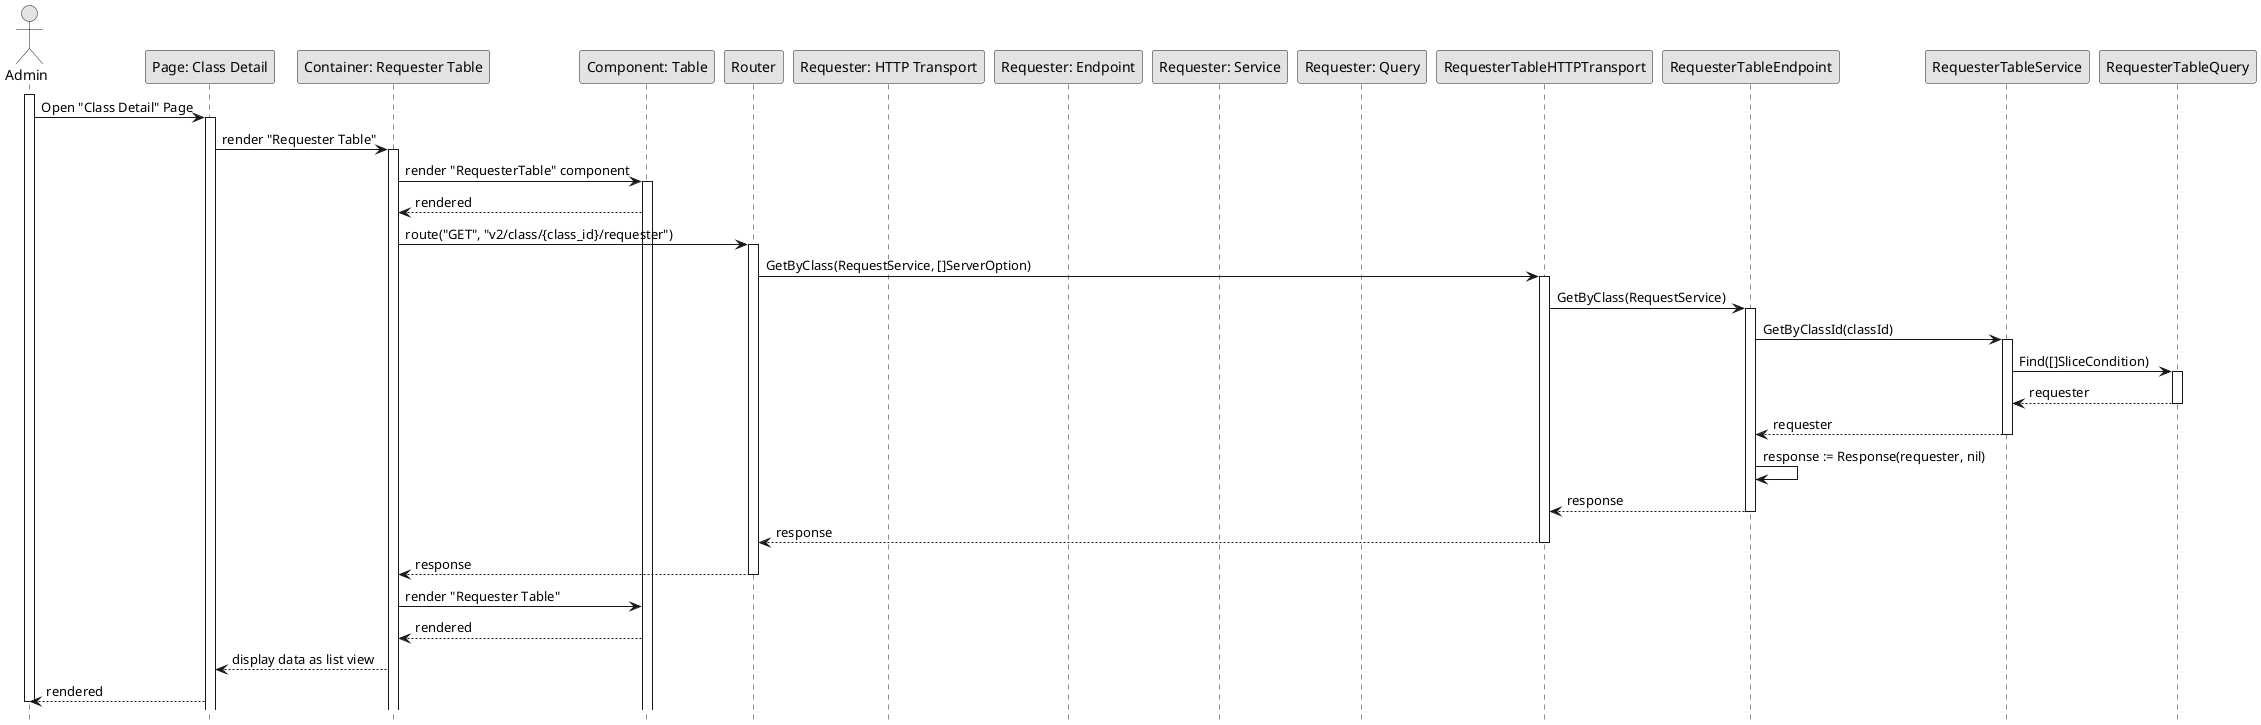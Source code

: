 @startuml GetRequester

skinparam Monochrome true
skinparam Shadowing false
hide footbox

actor Admin
participant "Page: Class Detail" as ClassDetailPage
participant "Container: Requester Table" as RequesterTableContainer
participant "Component: Table" as RequesterTable
participant "Router" as Router
participant "Requester: HTTP Transport" as RequestHTTPTransport
participant "Requester: Endpoint" as RequestEndpoint
participant "Requester: Service" as RequestService
participant "Requester: Query" as RequestQuery

activate Admin

Admin->ClassDetailPage: Open "Class Detail" Page
activate ClassDetailPage
ClassDetailPage->RequesterTableContainer: render "Requester Table"
activate RequesterTableContainer
RequesterTableContainer->RequesterTable: render "RequesterTable" component
activate RequesterTable
RequesterTable-->RequesterTableContainer: rendered
RequesterTableContainer->Router: route("GET", "v2/class/{class_id}/requester")
activate Router
Router->RequesterTableHTTPTransport: GetByClass(RequestService, []ServerOption)
activate RequesterTableHTTPTransport
RequesterTableHTTPTransport->RequesterTableEndpoint: GetByClass(RequestService)
activate RequesterTableEndpoint
RequesterTableEndpoint->RequesterTableService: GetByClassId(classId)
activate RequesterTableService
RequesterTableService->RequesterTableQuery: Find([]SliceCondition)
activate RequesterTableQuery
RequesterTableQuery-->RequesterTableService: requester
deactivate RequesterTableQuery
RequesterTableService-->RequesterTableEndpoint: requester
deactivate RequesterTableService
RequesterTableEndpoint->RequesterTableEndpoint: response := Response(requester, nil)
RequesterTableEndpoint-->RequesterTableHTTPTransport: response
deactivate RequesterTableEndpoint
RequesterTableHTTPTransport-->Router: response
deactivate RequesterTableHTTPTransport
Router-->RequesterTableContainer: response
deactivate Router
RequesterTableContainer->RequesterTable: render "Requester Table"
RequesterTable-->RequesterTableContainer: rendered
RequesterTableContainer-->ClassDetailPage: display data as list view
ClassDetailPage-->Admin: rendered

deactivate Admin

@enduml
